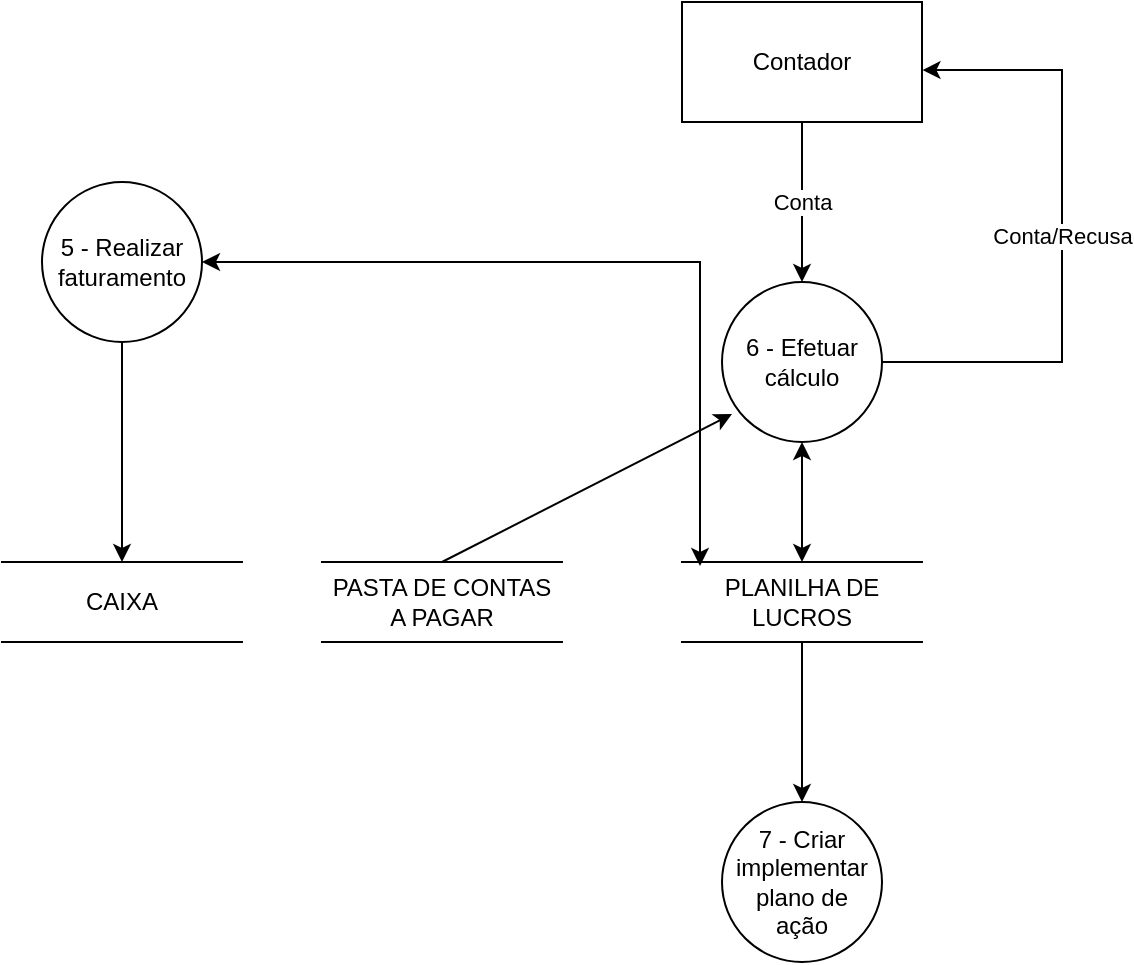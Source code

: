 <mxfile version="13.0.5" type="device"><diagram id="NxDTDA_Q_5NVgHRfjlqg" name="Page-1"><mxGraphModel dx="868" dy="482" grid="1" gridSize="10" guides="1" tooltips="1" connect="1" arrows="1" fold="1" page="1" pageScale="1" pageWidth="827" pageHeight="1169" math="0" shadow="0"><root><mxCell id="0"/><mxCell id="1" parent="0"/><mxCell id="T6JifwBsUuoG9C3hqHIJ-1" value="Conta" style="edgeStyle=orthogonalEdgeStyle;rounded=0;orthogonalLoop=1;jettySize=auto;html=1;exitX=0.5;exitY=1;exitDx=0;exitDy=0;entryX=0.5;entryY=0;entryDx=0;entryDy=0;startArrow=none;startFill=0;" parent="1" source="T6JifwBsUuoG9C3hqHIJ-2" target="T6JifwBsUuoG9C3hqHIJ-7" edge="1"><mxGeometry relative="1" as="geometry"><Array as="points"><mxPoint x="1010" y="150"/><mxPoint x="1010" y="150"/></Array></mxGeometry></mxCell><mxCell id="T6JifwBsUuoG9C3hqHIJ-2" value="Contador" style="rounded=0;whiteSpace=wrap;html=1;" parent="1" vertex="1"><mxGeometry x="950" y="40" width="120" height="60" as="geometry"/></mxCell><mxCell id="T6JifwBsUuoG9C3hqHIJ-5" style="edgeStyle=orthogonalEdgeStyle;rounded=0;orthogonalLoop=1;jettySize=auto;html=1;exitX=0.5;exitY=0;exitDx=0;exitDy=0;startArrow=classic;startFill=1;entryX=0.5;entryY=1;entryDx=0;entryDy=0;" parent="1" source="T6JifwBsUuoG9C3hqHIJ-11" target="T6JifwBsUuoG9C3hqHIJ-7" edge="1"><mxGeometry relative="1" as="geometry"><mxPoint x="1010" y="310" as="sourcePoint"/></mxGeometry></mxCell><mxCell id="T6JifwBsUuoG9C3hqHIJ-6" value="Conta/Recusa" style="edgeStyle=orthogonalEdgeStyle;rounded=0;orthogonalLoop=1;jettySize=auto;html=1;exitX=1;exitY=0.5;exitDx=0;exitDy=0;startArrow=none;startFill=0;entryX=1.002;entryY=0.567;entryDx=0;entryDy=0;entryPerimeter=0;" parent="1" source="T6JifwBsUuoG9C3hqHIJ-7" target="T6JifwBsUuoG9C3hqHIJ-2" edge="1"><mxGeometry relative="1" as="geometry"><mxPoint x="1130" y="80" as="targetPoint"/><Array as="points"><mxPoint x="1140" y="220"/><mxPoint x="1140" y="74"/></Array></mxGeometry></mxCell><mxCell id="T6JifwBsUuoG9C3hqHIJ-7" value="6 - Efetuar cálculo" style="ellipse;whiteSpace=wrap;html=1;aspect=fixed;" parent="1" vertex="1"><mxGeometry x="970" y="180" width="80" height="80" as="geometry"/></mxCell><mxCell id="T6JifwBsUuoG9C3hqHIJ-8" style="edgeStyle=orthogonalEdgeStyle;rounded=0;orthogonalLoop=1;jettySize=auto;html=1;exitX=0.5;exitY=1;exitDx=0;exitDy=0;entryX=0.5;entryY=0;entryDx=0;entryDy=0;startArrow=none;startFill=0;" parent="1" source="T6JifwBsUuoG9C3hqHIJ-11" target="T6JifwBsUuoG9C3hqHIJ-9" edge="1"><mxGeometry relative="1" as="geometry"/></mxCell><mxCell id="T6JifwBsUuoG9C3hqHIJ-9" value="7 - Criar implementar plano de &lt;br&gt;ação" style="ellipse;whiteSpace=wrap;html=1;aspect=fixed;" parent="1" vertex="1"><mxGeometry x="970" y="440" width="80" height="80" as="geometry"/></mxCell><mxCell id="T6JifwBsUuoG9C3hqHIJ-10" value="PASTA DE CONTAS A PAGAR" style="shape=partialRectangle;whiteSpace=wrap;html=1;left=0;right=0;fillColor=none;" parent="1" vertex="1"><mxGeometry x="770" y="320" width="120" height="40" as="geometry"/></mxCell><mxCell id="T6JifwBsUuoG9C3hqHIJ-11" value="PLANILHA DE LUCROS" style="shape=partialRectangle;whiteSpace=wrap;html=1;left=0;right=0;fillColor=none;" parent="1" vertex="1"><mxGeometry x="950" y="320" width="120" height="40" as="geometry"/></mxCell><mxCell id="T6JifwBsUuoG9C3hqHIJ-12" value="" style="endArrow=classic;html=1;entryX=0.063;entryY=0.825;entryDx=0;entryDy=0;entryPerimeter=0;exitX=0.5;exitY=0;exitDx=0;exitDy=0;" parent="1" source="T6JifwBsUuoG9C3hqHIJ-10" target="T6JifwBsUuoG9C3hqHIJ-7" edge="1"><mxGeometry width="50" height="50" relative="1" as="geometry"><mxPoint x="870" y="340" as="sourcePoint"/><mxPoint x="970" y="250" as="targetPoint"/></mxGeometry></mxCell><mxCell id="T6JifwBsUuoG9C3hqHIJ-13" value="CAIXA" style="shape=partialRectangle;whiteSpace=wrap;html=1;left=0;right=0;fillColor=none;" parent="1" vertex="1"><mxGeometry x="610" y="320" width="120" height="40" as="geometry"/></mxCell><mxCell id="T6JifwBsUuoG9C3hqHIJ-16" style="edgeStyle=orthogonalEdgeStyle;rounded=0;orthogonalLoop=1;jettySize=auto;html=1;exitX=0.5;exitY=1;exitDx=0;exitDy=0;entryX=0.5;entryY=0;entryDx=0;entryDy=0;" parent="1" source="T6JifwBsUuoG9C3hqHIJ-15" edge="1" target="T6JifwBsUuoG9C3hqHIJ-13"><mxGeometry relative="1" as="geometry"><mxPoint x="670" y="312" as="targetPoint"/></mxGeometry></mxCell><mxCell id="5zx01WOazyuqXHjWOKO--1" style="edgeStyle=orthogonalEdgeStyle;rounded=0;orthogonalLoop=1;jettySize=auto;html=1;exitX=1;exitY=0.5;exitDx=0;exitDy=0;entryX=0.075;entryY=0.05;entryDx=0;entryDy=0;entryPerimeter=0;startArrow=classic;startFill=1;" edge="1" parent="1" source="T6JifwBsUuoG9C3hqHIJ-15" target="T6JifwBsUuoG9C3hqHIJ-11"><mxGeometry relative="1" as="geometry"/></mxCell><mxCell id="T6JifwBsUuoG9C3hqHIJ-15" value="5 - Realizar faturamento" style="ellipse;whiteSpace=wrap;html=1;aspect=fixed;" parent="1" vertex="1"><mxGeometry x="630" y="130" width="80" height="80" as="geometry"/></mxCell></root></mxGraphModel></diagram></mxfile>